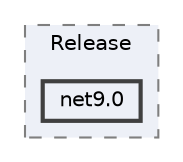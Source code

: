 digraph "obj/Release/net9.0"
{
 // LATEX_PDF_SIZE
  bgcolor="transparent";
  edge [fontname=Helvetica,fontsize=10,labelfontname=Helvetica,labelfontsize=10];
  node [fontname=Helvetica,fontsize=10,shape=box,height=0.2,width=0.4];
  compound=true
  subgraph clusterdir_9fe5cc214b8578ee5b8e153089aca810 {
    graph [ bgcolor="#edf0f7", pencolor="grey50", label="Release", fontname=Helvetica,fontsize=10 style="filled,dashed", URL="dir_9fe5cc214b8578ee5b8e153089aca810.html",tooltip=""]
  dir_45d74bc441eb221bffbee64aa4054eb5 [label="net9.0", fillcolor="#edf0f7", color="grey25", style="filled,bold", URL="dir_45d74bc441eb221bffbee64aa4054eb5.html",tooltip=""];
  }
}
